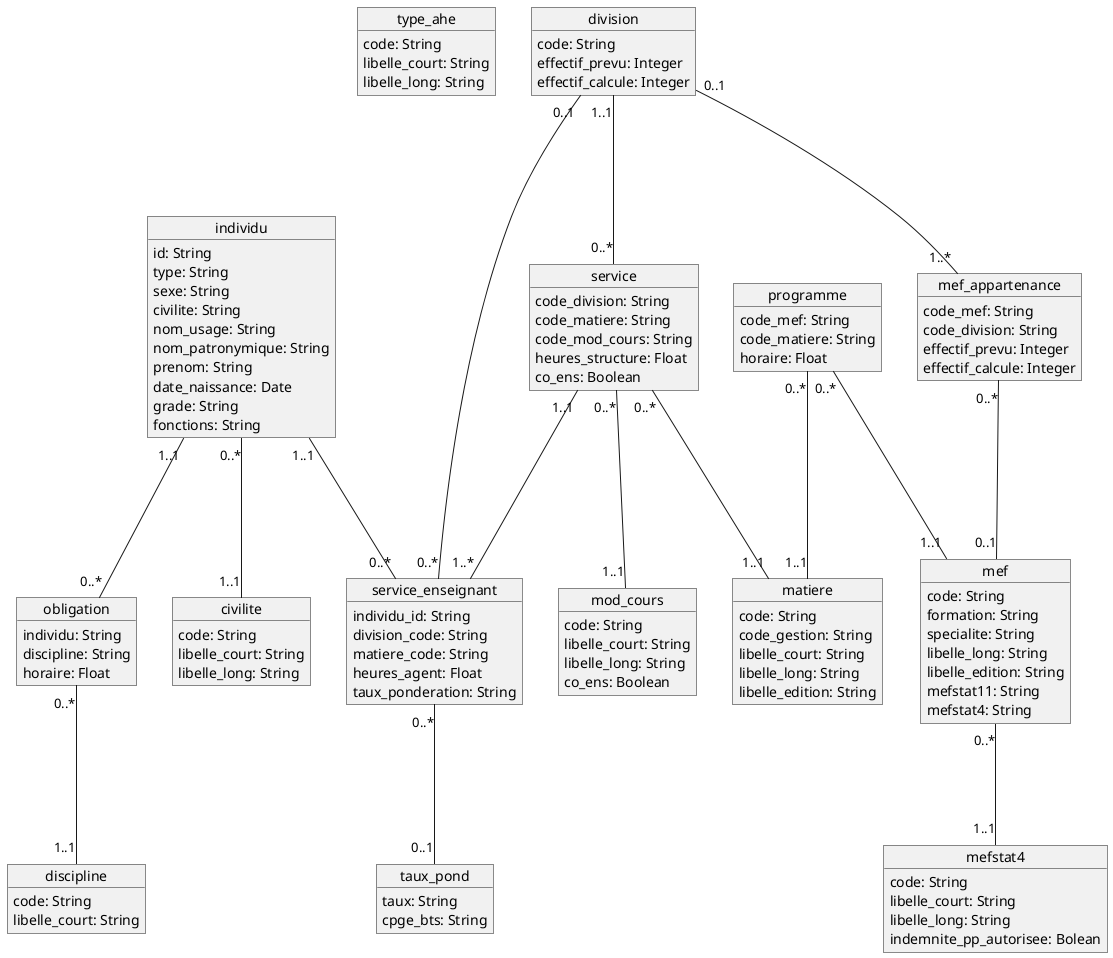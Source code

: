 @startuml

    object type_ahe {
      code: String
      libelle_court: String
      libelle_long: String
    }

    object civilite {
      code: String
      libelle_court: String
      libelle_long: String
    }

    object mefstat4 {
      code: String
      libelle_court: String
      libelle_long: String
      indemnite_pp_autorisee: Bolean
    }

    object taux_pond {
      taux: String
      cpge_bts: String
    }

    object mod_cours {
      code: String
      libelle_court: String
      libelle_long: String
      co_ens: Boolean
    }

    object matiere {
      code: String
      code_gestion: String
      libelle_court: String
      libelle_long: String
      libelle_edition: String
    }

    object mef {
      code: String
      formation: String
      specialite: String
      libelle_long: String
      libelle_edition: String
      mefstat11: String
      mefstat4: String
    }

    object programme {
      code_mef: String
      code_matiere: String
      horaire: Float
    }




        object individu{
          id: String
          type: String
          sexe: String
          civilite: String
          nom_usage: String
          nom_patronymique: String
          prenom: String
          date_naissance: Date
          grade: String
          fonctions: String
        }
        object discipline{
          code: String
          libelle_court: String
        }
        object obligation{
          individu: String
          discipline: String
          horaire: Float
        }

        object service_enseignant{
          individu_id: String
          division_code: String
          matiere_code: String
          heures_agent: Float
          taux_ponderation: String
        }

        object division{
          code: String
          effectif_prevu: Integer
          effectif_calcule: Integer
        }

        object mef_appartenance{
          code_mef: String
          code_division: String
          effectif_prevu: Integer
          effectif_calcule: Integer
        }

        object service{
          code_division: String
          code_matiere: String
          code_mod_cours: String
          heures_structure: Float
          co_ens: Boolean
        }




division "0..1" --- "1..*" mef_appartenance
division "0..1"--- "0..*" service_enseignant
division "1..1" --- "0..*" service
mef_appartenance "0..*" --- "0..1" mef
service "1..1"--- "1..*" service_enseignant
service "0..*" --- "1..1" mod_cours
service_enseignant "0..*" --- "0..1" taux_pond
service "0..*" --- "1..1" matiere


individu "1..1" --- "0..*" obligation
obligation "0..*" --- "1..1" discipline
individu "0..*" --- "1..1" civilite
individu "1..1" --- "0..*" service_enseignant


programme "0..*" --- "1..1" mef
mef "0..*" --- "1..1" mefstat4
programme "0..*" --- "1..1" matiere

@enduml